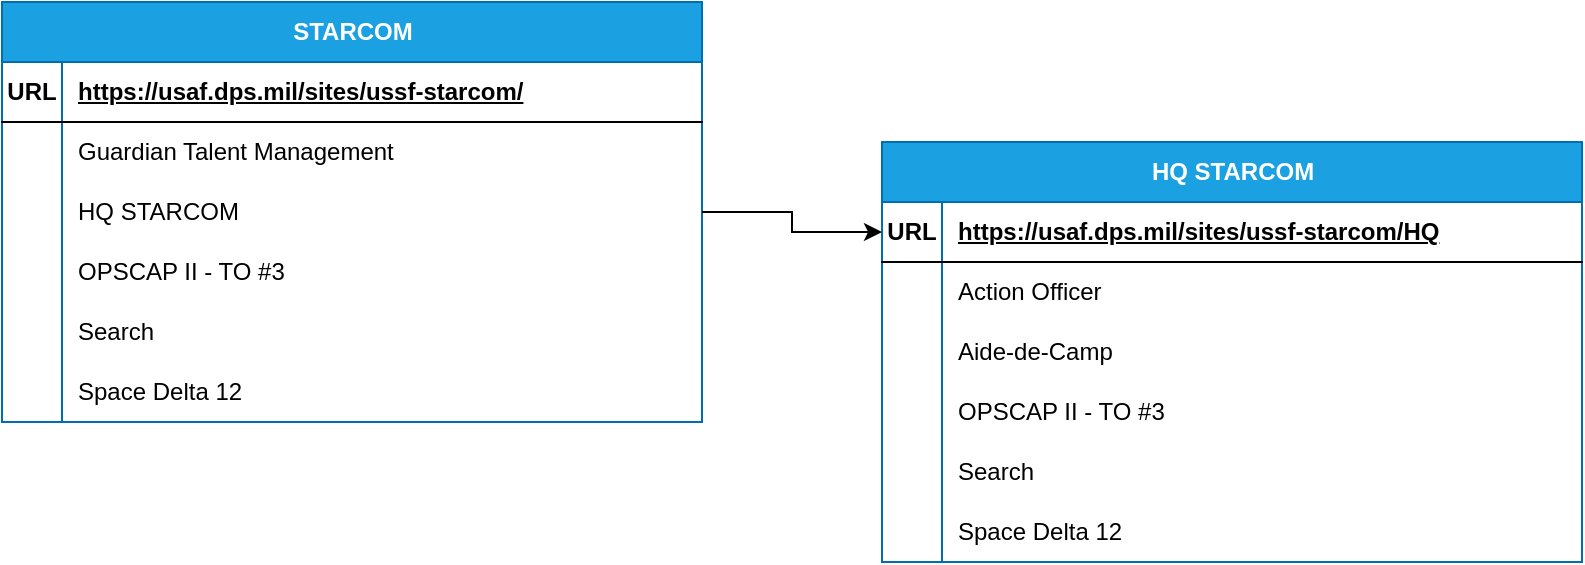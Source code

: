<mxfile version="22.0.8" type="github">
  <diagram id="R2lEEEUBdFMjLlhIrx00" name="Page-1">
    <mxGraphModel dx="137" dy="924" grid="1" gridSize="10" guides="1" tooltips="1" connect="1" arrows="1" fold="1" page="1" pageScale="1" pageWidth="850" pageHeight="1100" math="0" shadow="0" extFonts="Permanent Marker^https://fonts.googleapis.com/css?family=Permanent+Marker">
      <root>
        <mxCell id="0" />
        <mxCell id="1" parent="0" />
        <mxCell id="yXKJW0bCD5mQVNnPEWrl-1" value="STARCOM" style="shape=table;startSize=30;container=1;collapsible=1;childLayout=tableLayout;fixedRows=1;rowLines=0;fontStyle=1;align=center;resizeLast=1;html=1;fillColor=#1ba1e2;fontColor=#ffffff;strokeColor=#006EAF;" vertex="1" parent="1">
          <mxGeometry x="870" y="70" width="350" height="210" as="geometry" />
        </mxCell>
        <mxCell id="yXKJW0bCD5mQVNnPEWrl-2" value="" style="shape=tableRow;horizontal=0;startSize=0;swimlaneHead=0;swimlaneBody=0;fillColor=none;collapsible=0;dropTarget=0;points=[[0,0.5],[1,0.5]];portConstraint=eastwest;top=0;left=0;right=0;bottom=1;" vertex="1" parent="yXKJW0bCD5mQVNnPEWrl-1">
          <mxGeometry y="30" width="350" height="30" as="geometry" />
        </mxCell>
        <mxCell id="yXKJW0bCD5mQVNnPEWrl-3" value="URL" style="shape=partialRectangle;connectable=0;fillColor=none;top=0;left=0;bottom=0;right=0;fontStyle=1;overflow=hidden;whiteSpace=wrap;html=1;" vertex="1" parent="yXKJW0bCD5mQVNnPEWrl-2">
          <mxGeometry width="30" height="30" as="geometry">
            <mxRectangle width="30" height="30" as="alternateBounds" />
          </mxGeometry>
        </mxCell>
        <UserObject label="https://usaf.dps.mil/sites/ussf-starcom/" link="https://usaf.dps.mil/sites/ussf-starcom/" id="yXKJW0bCD5mQVNnPEWrl-4">
          <mxCell style="shape=partialRectangle;connectable=0;fillColor=none;top=0;left=0;bottom=0;right=0;align=left;spacingLeft=6;fontStyle=5;overflow=hidden;whiteSpace=wrap;html=1;" vertex="1" parent="yXKJW0bCD5mQVNnPEWrl-2">
            <mxGeometry x="30" width="320" height="30" as="geometry">
              <mxRectangle width="320" height="30" as="alternateBounds" />
            </mxGeometry>
          </mxCell>
        </UserObject>
        <mxCell id="yXKJW0bCD5mQVNnPEWrl-5" value="" style="shape=tableRow;horizontal=0;startSize=0;swimlaneHead=0;swimlaneBody=0;fillColor=none;collapsible=0;dropTarget=0;points=[[0,0.5],[1,0.5]];portConstraint=eastwest;top=0;left=0;right=0;bottom=0;" vertex="1" parent="yXKJW0bCD5mQVNnPEWrl-1">
          <mxGeometry y="60" width="350" height="30" as="geometry" />
        </mxCell>
        <mxCell id="yXKJW0bCD5mQVNnPEWrl-6" value="" style="shape=partialRectangle;connectable=0;fillColor=none;top=0;left=0;bottom=0;right=0;editable=1;overflow=hidden;whiteSpace=wrap;html=1;" vertex="1" parent="yXKJW0bCD5mQVNnPEWrl-5">
          <mxGeometry width="30" height="30" as="geometry">
            <mxRectangle width="30" height="30" as="alternateBounds" />
          </mxGeometry>
        </mxCell>
        <mxCell id="yXKJW0bCD5mQVNnPEWrl-7" value="Guardian Talent Management" style="shape=partialRectangle;connectable=0;fillColor=none;top=0;left=0;bottom=0;right=0;align=left;spacingLeft=6;overflow=hidden;whiteSpace=wrap;html=1;" vertex="1" parent="yXKJW0bCD5mQVNnPEWrl-5">
          <mxGeometry x="30" width="320" height="30" as="geometry">
            <mxRectangle width="320" height="30" as="alternateBounds" />
          </mxGeometry>
        </mxCell>
        <mxCell id="yXKJW0bCD5mQVNnPEWrl-8" value="" style="shape=tableRow;horizontal=0;startSize=0;swimlaneHead=0;swimlaneBody=0;fillColor=none;collapsible=0;dropTarget=0;points=[[0,0.5],[1,0.5]];portConstraint=eastwest;top=0;left=0;right=0;bottom=0;" vertex="1" parent="yXKJW0bCD5mQVNnPEWrl-1">
          <mxGeometry y="90" width="350" height="30" as="geometry" />
        </mxCell>
        <mxCell id="yXKJW0bCD5mQVNnPEWrl-9" value="" style="shape=partialRectangle;connectable=0;fillColor=none;top=0;left=0;bottom=0;right=0;editable=1;overflow=hidden;whiteSpace=wrap;html=1;" vertex="1" parent="yXKJW0bCD5mQVNnPEWrl-8">
          <mxGeometry width="30" height="30" as="geometry">
            <mxRectangle width="30" height="30" as="alternateBounds" />
          </mxGeometry>
        </mxCell>
        <mxCell id="yXKJW0bCD5mQVNnPEWrl-10" value="HQ STARCOM" style="shape=partialRectangle;connectable=0;fillColor=none;top=0;left=0;bottom=0;right=0;align=left;spacingLeft=6;overflow=hidden;whiteSpace=wrap;html=1;" vertex="1" parent="yXKJW0bCD5mQVNnPEWrl-8">
          <mxGeometry x="30" width="320" height="30" as="geometry">
            <mxRectangle width="320" height="30" as="alternateBounds" />
          </mxGeometry>
        </mxCell>
        <mxCell id="yXKJW0bCD5mQVNnPEWrl-11" value="" style="shape=tableRow;horizontal=0;startSize=0;swimlaneHead=0;swimlaneBody=0;fillColor=none;collapsible=0;dropTarget=0;points=[[0,0.5],[1,0.5]];portConstraint=eastwest;top=0;left=0;right=0;bottom=0;" vertex="1" parent="yXKJW0bCD5mQVNnPEWrl-1">
          <mxGeometry y="120" width="350" height="30" as="geometry" />
        </mxCell>
        <mxCell id="yXKJW0bCD5mQVNnPEWrl-12" value="" style="shape=partialRectangle;connectable=0;fillColor=none;top=0;left=0;bottom=0;right=0;editable=1;overflow=hidden;whiteSpace=wrap;html=1;" vertex="1" parent="yXKJW0bCD5mQVNnPEWrl-11">
          <mxGeometry width="30" height="30" as="geometry">
            <mxRectangle width="30" height="30" as="alternateBounds" />
          </mxGeometry>
        </mxCell>
        <mxCell id="yXKJW0bCD5mQVNnPEWrl-13" value="OPSCAP II - TO #3" style="shape=partialRectangle;connectable=0;fillColor=none;top=0;left=0;bottom=0;right=0;align=left;spacingLeft=6;overflow=hidden;whiteSpace=wrap;html=1;" vertex="1" parent="yXKJW0bCD5mQVNnPEWrl-11">
          <mxGeometry x="30" width="320" height="30" as="geometry">
            <mxRectangle width="320" height="30" as="alternateBounds" />
          </mxGeometry>
        </mxCell>
        <mxCell id="yXKJW0bCD5mQVNnPEWrl-14" value="" style="shape=tableRow;horizontal=0;startSize=0;swimlaneHead=0;swimlaneBody=0;fillColor=none;collapsible=0;dropTarget=0;points=[[0,0.5],[1,0.5]];portConstraint=eastwest;top=0;left=0;right=0;bottom=0;" vertex="1" parent="yXKJW0bCD5mQVNnPEWrl-1">
          <mxGeometry y="150" width="350" height="30" as="geometry" />
        </mxCell>
        <mxCell id="yXKJW0bCD5mQVNnPEWrl-15" value="" style="shape=partialRectangle;connectable=0;fillColor=none;top=0;left=0;bottom=0;right=0;editable=1;overflow=hidden;whiteSpace=wrap;html=1;" vertex="1" parent="yXKJW0bCD5mQVNnPEWrl-14">
          <mxGeometry width="30" height="30" as="geometry">
            <mxRectangle width="30" height="30" as="alternateBounds" />
          </mxGeometry>
        </mxCell>
        <mxCell id="yXKJW0bCD5mQVNnPEWrl-16" value="Search" style="shape=partialRectangle;connectable=0;fillColor=none;top=0;left=0;bottom=0;right=0;align=left;spacingLeft=6;overflow=hidden;whiteSpace=wrap;html=1;" vertex="1" parent="yXKJW0bCD5mQVNnPEWrl-14">
          <mxGeometry x="30" width="320" height="30" as="geometry">
            <mxRectangle width="320" height="30" as="alternateBounds" />
          </mxGeometry>
        </mxCell>
        <mxCell id="yXKJW0bCD5mQVNnPEWrl-17" value="" style="shape=tableRow;horizontal=0;startSize=0;swimlaneHead=0;swimlaneBody=0;fillColor=none;collapsible=0;dropTarget=0;points=[[0,0.5],[1,0.5]];portConstraint=eastwest;top=0;left=0;right=0;bottom=0;" vertex="1" parent="yXKJW0bCD5mQVNnPEWrl-1">
          <mxGeometry y="180" width="350" height="30" as="geometry" />
        </mxCell>
        <mxCell id="yXKJW0bCD5mQVNnPEWrl-18" value="" style="shape=partialRectangle;connectable=0;fillColor=none;top=0;left=0;bottom=0;right=0;editable=1;overflow=hidden;whiteSpace=wrap;html=1;" vertex="1" parent="yXKJW0bCD5mQVNnPEWrl-17">
          <mxGeometry width="30" height="30" as="geometry">
            <mxRectangle width="30" height="30" as="alternateBounds" />
          </mxGeometry>
        </mxCell>
        <mxCell id="yXKJW0bCD5mQVNnPEWrl-19" value="Space Delta 12" style="shape=partialRectangle;connectable=0;fillColor=none;top=0;left=0;bottom=0;right=0;align=left;spacingLeft=6;overflow=hidden;whiteSpace=wrap;html=1;" vertex="1" parent="yXKJW0bCD5mQVNnPEWrl-17">
          <mxGeometry x="30" width="320" height="30" as="geometry">
            <mxRectangle width="320" height="30" as="alternateBounds" />
          </mxGeometry>
        </mxCell>
        <mxCell id="yXKJW0bCD5mQVNnPEWrl-20" value="HQ STARCOM" style="shape=table;startSize=30;container=1;collapsible=1;childLayout=tableLayout;fixedRows=1;rowLines=0;fontStyle=1;align=center;resizeLast=1;html=1;fillColor=#1ba1e2;fontColor=#ffffff;strokeColor=#006EAF;" vertex="1" parent="1">
          <mxGeometry x="1310" y="140" width="350" height="210" as="geometry" />
        </mxCell>
        <mxCell id="yXKJW0bCD5mQVNnPEWrl-21" value="" style="shape=tableRow;horizontal=0;startSize=0;swimlaneHead=0;swimlaneBody=0;fillColor=none;collapsible=0;dropTarget=0;points=[[0,0.5],[1,0.5]];portConstraint=eastwest;top=0;left=0;right=0;bottom=1;" vertex="1" parent="yXKJW0bCD5mQVNnPEWrl-20">
          <mxGeometry y="30" width="350" height="30" as="geometry" />
        </mxCell>
        <mxCell id="yXKJW0bCD5mQVNnPEWrl-22" value="URL" style="shape=partialRectangle;connectable=0;fillColor=none;top=0;left=0;bottom=0;right=0;fontStyle=1;overflow=hidden;whiteSpace=wrap;html=1;" vertex="1" parent="yXKJW0bCD5mQVNnPEWrl-21">
          <mxGeometry width="30" height="30" as="geometry">
            <mxRectangle width="30" height="30" as="alternateBounds" />
          </mxGeometry>
        </mxCell>
        <UserObject label="https://usaf.dps.mil/sites/ussf-starcom/HQ" link="https://usaf.dps.mil/sites/ussf-starcom/" id="yXKJW0bCD5mQVNnPEWrl-23">
          <mxCell style="shape=partialRectangle;connectable=0;fillColor=none;top=0;left=0;bottom=0;right=0;align=left;spacingLeft=6;fontStyle=5;overflow=hidden;whiteSpace=wrap;html=1;" vertex="1" parent="yXKJW0bCD5mQVNnPEWrl-21">
            <mxGeometry x="30" width="320" height="30" as="geometry">
              <mxRectangle width="320" height="30" as="alternateBounds" />
            </mxGeometry>
          </mxCell>
        </UserObject>
        <mxCell id="yXKJW0bCD5mQVNnPEWrl-24" value="" style="shape=tableRow;horizontal=0;startSize=0;swimlaneHead=0;swimlaneBody=0;fillColor=none;collapsible=0;dropTarget=0;points=[[0,0.5],[1,0.5]];portConstraint=eastwest;top=0;left=0;right=0;bottom=0;" vertex="1" parent="yXKJW0bCD5mQVNnPEWrl-20">
          <mxGeometry y="60" width="350" height="30" as="geometry" />
        </mxCell>
        <mxCell id="yXKJW0bCD5mQVNnPEWrl-25" value="" style="shape=partialRectangle;connectable=0;fillColor=none;top=0;left=0;bottom=0;right=0;editable=1;overflow=hidden;whiteSpace=wrap;html=1;" vertex="1" parent="yXKJW0bCD5mQVNnPEWrl-24">
          <mxGeometry width="30" height="30" as="geometry">
            <mxRectangle width="30" height="30" as="alternateBounds" />
          </mxGeometry>
        </mxCell>
        <mxCell id="yXKJW0bCD5mQVNnPEWrl-26" value="Action Officer" style="shape=partialRectangle;connectable=0;fillColor=none;top=0;left=0;bottom=0;right=0;align=left;spacingLeft=6;overflow=hidden;whiteSpace=wrap;html=1;" vertex="1" parent="yXKJW0bCD5mQVNnPEWrl-24">
          <mxGeometry x="30" width="320" height="30" as="geometry">
            <mxRectangle width="320" height="30" as="alternateBounds" />
          </mxGeometry>
        </mxCell>
        <mxCell id="yXKJW0bCD5mQVNnPEWrl-27" value="" style="shape=tableRow;horizontal=0;startSize=0;swimlaneHead=0;swimlaneBody=0;fillColor=none;collapsible=0;dropTarget=0;points=[[0,0.5],[1,0.5]];portConstraint=eastwest;top=0;left=0;right=0;bottom=0;" vertex="1" parent="yXKJW0bCD5mQVNnPEWrl-20">
          <mxGeometry y="90" width="350" height="30" as="geometry" />
        </mxCell>
        <mxCell id="yXKJW0bCD5mQVNnPEWrl-28" value="" style="shape=partialRectangle;connectable=0;fillColor=none;top=0;left=0;bottom=0;right=0;editable=1;overflow=hidden;whiteSpace=wrap;html=1;" vertex="1" parent="yXKJW0bCD5mQVNnPEWrl-27">
          <mxGeometry width="30" height="30" as="geometry">
            <mxRectangle width="30" height="30" as="alternateBounds" />
          </mxGeometry>
        </mxCell>
        <mxCell id="yXKJW0bCD5mQVNnPEWrl-29" value="Aide-de-Camp" style="shape=partialRectangle;connectable=0;fillColor=none;top=0;left=0;bottom=0;right=0;align=left;spacingLeft=6;overflow=hidden;whiteSpace=wrap;html=1;" vertex="1" parent="yXKJW0bCD5mQVNnPEWrl-27">
          <mxGeometry x="30" width="320" height="30" as="geometry">
            <mxRectangle width="320" height="30" as="alternateBounds" />
          </mxGeometry>
        </mxCell>
        <mxCell id="yXKJW0bCD5mQVNnPEWrl-30" value="" style="shape=tableRow;horizontal=0;startSize=0;swimlaneHead=0;swimlaneBody=0;fillColor=none;collapsible=0;dropTarget=0;points=[[0,0.5],[1,0.5]];portConstraint=eastwest;top=0;left=0;right=0;bottom=0;" vertex="1" parent="yXKJW0bCD5mQVNnPEWrl-20">
          <mxGeometry y="120" width="350" height="30" as="geometry" />
        </mxCell>
        <mxCell id="yXKJW0bCD5mQVNnPEWrl-31" value="" style="shape=partialRectangle;connectable=0;fillColor=none;top=0;left=0;bottom=0;right=0;editable=1;overflow=hidden;whiteSpace=wrap;html=1;" vertex="1" parent="yXKJW0bCD5mQVNnPEWrl-30">
          <mxGeometry width="30" height="30" as="geometry">
            <mxRectangle width="30" height="30" as="alternateBounds" />
          </mxGeometry>
        </mxCell>
        <mxCell id="yXKJW0bCD5mQVNnPEWrl-32" value="OPSCAP II - TO #3" style="shape=partialRectangle;connectable=0;fillColor=none;top=0;left=0;bottom=0;right=0;align=left;spacingLeft=6;overflow=hidden;whiteSpace=wrap;html=1;" vertex="1" parent="yXKJW0bCD5mQVNnPEWrl-30">
          <mxGeometry x="30" width="320" height="30" as="geometry">
            <mxRectangle width="320" height="30" as="alternateBounds" />
          </mxGeometry>
        </mxCell>
        <mxCell id="yXKJW0bCD5mQVNnPEWrl-33" value="" style="shape=tableRow;horizontal=0;startSize=0;swimlaneHead=0;swimlaneBody=0;fillColor=none;collapsible=0;dropTarget=0;points=[[0,0.5],[1,0.5]];portConstraint=eastwest;top=0;left=0;right=0;bottom=0;" vertex="1" parent="yXKJW0bCD5mQVNnPEWrl-20">
          <mxGeometry y="150" width="350" height="30" as="geometry" />
        </mxCell>
        <mxCell id="yXKJW0bCD5mQVNnPEWrl-34" value="" style="shape=partialRectangle;connectable=0;fillColor=none;top=0;left=0;bottom=0;right=0;editable=1;overflow=hidden;whiteSpace=wrap;html=1;" vertex="1" parent="yXKJW0bCD5mQVNnPEWrl-33">
          <mxGeometry width="30" height="30" as="geometry">
            <mxRectangle width="30" height="30" as="alternateBounds" />
          </mxGeometry>
        </mxCell>
        <mxCell id="yXKJW0bCD5mQVNnPEWrl-35" value="Search" style="shape=partialRectangle;connectable=0;fillColor=none;top=0;left=0;bottom=0;right=0;align=left;spacingLeft=6;overflow=hidden;whiteSpace=wrap;html=1;" vertex="1" parent="yXKJW0bCD5mQVNnPEWrl-33">
          <mxGeometry x="30" width="320" height="30" as="geometry">
            <mxRectangle width="320" height="30" as="alternateBounds" />
          </mxGeometry>
        </mxCell>
        <mxCell id="yXKJW0bCD5mQVNnPEWrl-36" value="" style="shape=tableRow;horizontal=0;startSize=0;swimlaneHead=0;swimlaneBody=0;fillColor=none;collapsible=0;dropTarget=0;points=[[0,0.5],[1,0.5]];portConstraint=eastwest;top=0;left=0;right=0;bottom=0;" vertex="1" parent="yXKJW0bCD5mQVNnPEWrl-20">
          <mxGeometry y="180" width="350" height="30" as="geometry" />
        </mxCell>
        <mxCell id="yXKJW0bCD5mQVNnPEWrl-37" value="" style="shape=partialRectangle;connectable=0;fillColor=none;top=0;left=0;bottom=0;right=0;editable=1;overflow=hidden;whiteSpace=wrap;html=1;" vertex="1" parent="yXKJW0bCD5mQVNnPEWrl-36">
          <mxGeometry width="30" height="30" as="geometry">
            <mxRectangle width="30" height="30" as="alternateBounds" />
          </mxGeometry>
        </mxCell>
        <mxCell id="yXKJW0bCD5mQVNnPEWrl-38" value="Space Delta 12" style="shape=partialRectangle;connectable=0;fillColor=none;top=0;left=0;bottom=0;right=0;align=left;spacingLeft=6;overflow=hidden;whiteSpace=wrap;html=1;" vertex="1" parent="yXKJW0bCD5mQVNnPEWrl-36">
          <mxGeometry x="30" width="320" height="30" as="geometry">
            <mxRectangle width="320" height="30" as="alternateBounds" />
          </mxGeometry>
        </mxCell>
        <mxCell id="yXKJW0bCD5mQVNnPEWrl-40" value="" style="endArrow=classic;html=1;rounded=0;exitX=1;exitY=0.5;exitDx=0;exitDy=0;entryX=0;entryY=0.5;entryDx=0;entryDy=0;edgeStyle=orthogonalEdgeStyle;" edge="1" parent="1" source="yXKJW0bCD5mQVNnPEWrl-8" target="yXKJW0bCD5mQVNnPEWrl-21">
          <mxGeometry width="50" height="50" relative="1" as="geometry">
            <mxPoint x="1230" y="280" as="sourcePoint" />
            <mxPoint x="1280" y="230" as="targetPoint" />
          </mxGeometry>
        </mxCell>
      </root>
    </mxGraphModel>
  </diagram>
</mxfile>
